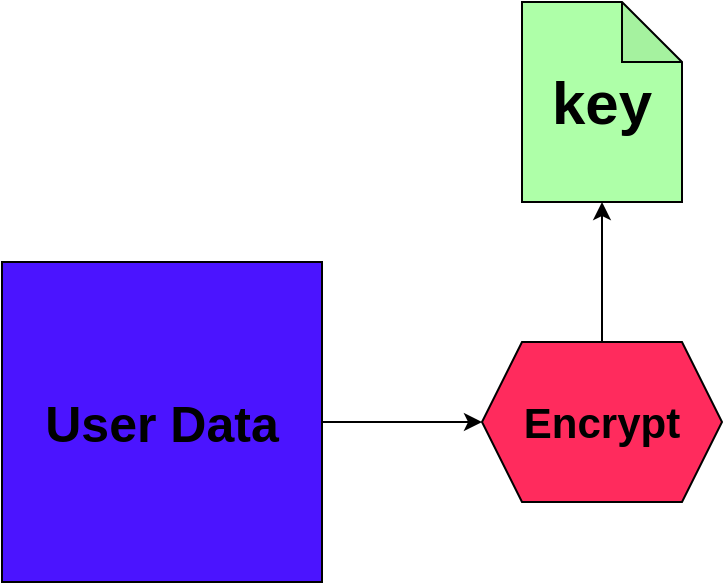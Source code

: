 <mxfile version="21.8.2" type="device">
  <diagram name="Page-1" id="-clLf1eDEEkG6juFfl46">
    <mxGraphModel dx="969" dy="1599" grid="1" gridSize="10" guides="1" tooltips="1" connect="1" arrows="1" fold="1" page="1" pageScale="1" pageWidth="850" pageHeight="1100" math="0" shadow="0">
      <root>
        <mxCell id="0" />
        <mxCell id="1" parent="0" />
        <mxCell id="Fi1VEAa8KatOQCvsPIws-4" style="edgeStyle=orthogonalEdgeStyle;rounded=0;orthogonalLoop=1;jettySize=auto;html=1;exitX=1;exitY=0.5;exitDx=0;exitDy=0;entryX=0;entryY=0.5;entryDx=0;entryDy=0;" edge="1" parent="1" source="Fi1VEAa8KatOQCvsPIws-1" target="Fi1VEAa8KatOQCvsPIws-3">
          <mxGeometry relative="1" as="geometry" />
        </mxCell>
        <mxCell id="Fi1VEAa8KatOQCvsPIws-1" value="&lt;font style=&quot;font-size: 25px;&quot;&gt;&lt;b&gt;User Data&lt;/b&gt;&lt;/font&gt;" style="whiteSpace=wrap;html=1;aspect=fixed;strokeColor=default;fillColor=#4B14FF;" vertex="1" parent="1">
          <mxGeometry x="100" y="70" width="160" height="160" as="geometry" />
        </mxCell>
        <mxCell id="Fi1VEAa8KatOQCvsPIws-5" style="edgeStyle=orthogonalEdgeStyle;rounded=0;orthogonalLoop=1;jettySize=auto;html=1;" edge="1" parent="1" source="Fi1VEAa8KatOQCvsPIws-3">
          <mxGeometry relative="1" as="geometry">
            <mxPoint x="400" y="40" as="targetPoint" />
          </mxGeometry>
        </mxCell>
        <mxCell id="Fi1VEAa8KatOQCvsPIws-3" value="&lt;font style=&quot;font-size: 21px;&quot;&gt;&lt;b&gt;Encrypt&lt;/b&gt;&lt;/font&gt;" style="shape=hexagon;perimeter=hexagonPerimeter2;whiteSpace=wrap;html=1;fixedSize=1;fillColor=#FF2B5D;" vertex="1" parent="1">
          <mxGeometry x="340" y="110" width="120" height="80" as="geometry" />
        </mxCell>
        <mxCell id="Fi1VEAa8KatOQCvsPIws-8" value="&lt;font style=&quot;font-size: 30px;&quot;&gt;&lt;b&gt;key&lt;/b&gt;&lt;/font&gt;" style="shape=note;whiteSpace=wrap;html=1;backgroundOutline=1;darkOpacity=0.05;fillColor=#AEFFA8;" vertex="1" parent="1">
          <mxGeometry x="360" y="-60" width="80" height="100" as="geometry" />
        </mxCell>
      </root>
    </mxGraphModel>
  </diagram>
</mxfile>
